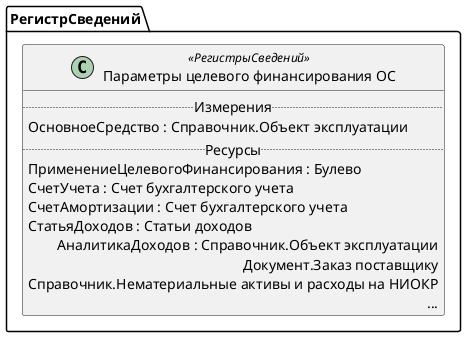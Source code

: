 ﻿@startuml ПараметрыЦелевогоФинансированияОС
'!include templates.wsd
'..\include templates.wsd
class РегистрСведений.ПараметрыЦелевогоФинансированияОС as "Параметры целевого финансирования ОС" <<РегистрыСведений>>
{
..Измерения..
ОсновноеСредство : Справочник.Объект эксплуатации
..Ресурсы..
ПрименениеЦелевогоФинансирования : Булево
СчетУчета : Счет бухгалтерского учета
СчетАмортизации : Счет бухгалтерского учета
СтатьяДоходов : Статьи доходов
АналитикаДоходов : Справочник.Объект эксплуатации\rДокумент.Заказ поставщику\rСправочник.Нематериальные активы и расходы на НИОКР\r...
}
@enduml

